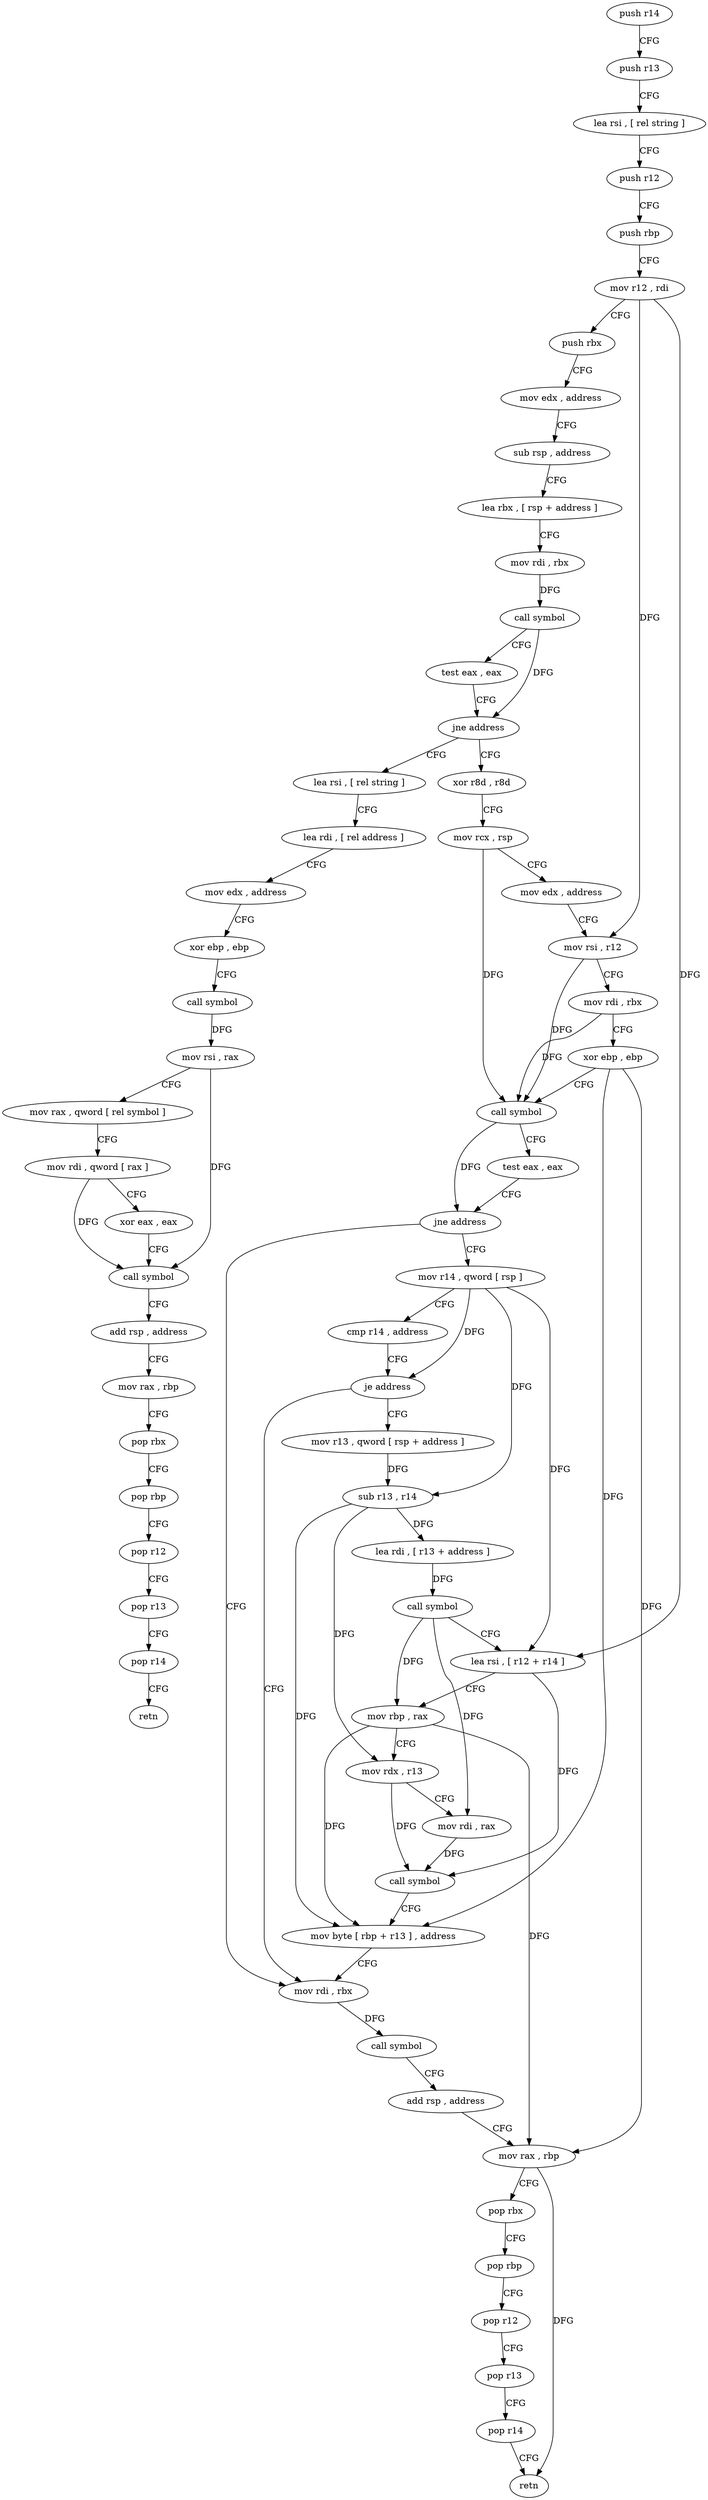 digraph "func" {
"81216" [label = "push r14" ]
"81218" [label = "push r13" ]
"81220" [label = "lea rsi , [ rel string ]" ]
"81227" [label = "push r12" ]
"81229" [label = "push rbp" ]
"81230" [label = "mov r12 , rdi" ]
"81233" [label = "push rbx" ]
"81234" [label = "mov edx , address" ]
"81239" [label = "sub rsp , address" ]
"81243" [label = "lea rbx , [ rsp + address ]" ]
"81248" [label = "mov rdi , rbx" ]
"81251" [label = "call symbol" ]
"81256" [label = "test eax , eax" ]
"81258" [label = "jne address" ]
"81368" [label = "lea rsi , [ rel string ]" ]
"81260" [label = "xor r8d , r8d" ]
"81375" [label = "lea rdi , [ rel address ]" ]
"81382" [label = "mov edx , address" ]
"81387" [label = "xor ebp , ebp" ]
"81389" [label = "call symbol" ]
"81394" [label = "mov rsi , rax" ]
"81397" [label = "mov rax , qword [ rel symbol ]" ]
"81404" [label = "mov rdi , qword [ rax ]" ]
"81407" [label = "xor eax , eax" ]
"81409" [label = "call symbol" ]
"81414" [label = "add rsp , address" ]
"81418" [label = "mov rax , rbp" ]
"81421" [label = "pop rbx" ]
"81422" [label = "pop rbp" ]
"81423" [label = "pop r12" ]
"81425" [label = "pop r13" ]
"81427" [label = "pop r14" ]
"81429" [label = "retn" ]
"81263" [label = "mov rcx , rsp" ]
"81266" [label = "mov edx , address" ]
"81271" [label = "mov rsi , r12" ]
"81274" [label = "mov rdi , rbx" ]
"81277" [label = "xor ebp , ebp" ]
"81279" [label = "call symbol" ]
"81284" [label = "test eax , eax" ]
"81286" [label = "jne address" ]
"81339" [label = "mov rdi , rbx" ]
"81288" [label = "mov r14 , qword [ rsp ]" ]
"81342" [label = "call symbol" ]
"81347" [label = "add rsp , address" ]
"81351" [label = "mov rax , rbp" ]
"81354" [label = "pop rbx" ]
"81355" [label = "pop rbp" ]
"81356" [label = "pop r12" ]
"81358" [label = "pop r13" ]
"81360" [label = "pop r14" ]
"81362" [label = "retn" ]
"81292" [label = "cmp r14 , address" ]
"81296" [label = "je address" ]
"81298" [label = "mov r13 , qword [ rsp + address ]" ]
"81303" [label = "sub r13 , r14" ]
"81306" [label = "lea rdi , [ r13 + address ]" ]
"81310" [label = "call symbol" ]
"81315" [label = "lea rsi , [ r12 + r14 ]" ]
"81319" [label = "mov rbp , rax" ]
"81322" [label = "mov rdx , r13" ]
"81325" [label = "mov rdi , rax" ]
"81328" [label = "call symbol" ]
"81333" [label = "mov byte [ rbp + r13 ] , address" ]
"81216" -> "81218" [ label = "CFG" ]
"81218" -> "81220" [ label = "CFG" ]
"81220" -> "81227" [ label = "CFG" ]
"81227" -> "81229" [ label = "CFG" ]
"81229" -> "81230" [ label = "CFG" ]
"81230" -> "81233" [ label = "CFG" ]
"81230" -> "81271" [ label = "DFG" ]
"81230" -> "81315" [ label = "DFG" ]
"81233" -> "81234" [ label = "CFG" ]
"81234" -> "81239" [ label = "CFG" ]
"81239" -> "81243" [ label = "CFG" ]
"81243" -> "81248" [ label = "CFG" ]
"81248" -> "81251" [ label = "DFG" ]
"81251" -> "81256" [ label = "CFG" ]
"81251" -> "81258" [ label = "DFG" ]
"81256" -> "81258" [ label = "CFG" ]
"81258" -> "81368" [ label = "CFG" ]
"81258" -> "81260" [ label = "CFG" ]
"81368" -> "81375" [ label = "CFG" ]
"81260" -> "81263" [ label = "CFG" ]
"81375" -> "81382" [ label = "CFG" ]
"81382" -> "81387" [ label = "CFG" ]
"81387" -> "81389" [ label = "CFG" ]
"81389" -> "81394" [ label = "DFG" ]
"81394" -> "81397" [ label = "CFG" ]
"81394" -> "81409" [ label = "DFG" ]
"81397" -> "81404" [ label = "CFG" ]
"81404" -> "81407" [ label = "CFG" ]
"81404" -> "81409" [ label = "DFG" ]
"81407" -> "81409" [ label = "CFG" ]
"81409" -> "81414" [ label = "CFG" ]
"81414" -> "81418" [ label = "CFG" ]
"81418" -> "81421" [ label = "CFG" ]
"81421" -> "81422" [ label = "CFG" ]
"81422" -> "81423" [ label = "CFG" ]
"81423" -> "81425" [ label = "CFG" ]
"81425" -> "81427" [ label = "CFG" ]
"81427" -> "81429" [ label = "CFG" ]
"81263" -> "81266" [ label = "CFG" ]
"81263" -> "81279" [ label = "DFG" ]
"81266" -> "81271" [ label = "CFG" ]
"81271" -> "81274" [ label = "CFG" ]
"81271" -> "81279" [ label = "DFG" ]
"81274" -> "81277" [ label = "CFG" ]
"81274" -> "81279" [ label = "DFG" ]
"81277" -> "81279" [ label = "CFG" ]
"81277" -> "81351" [ label = "DFG" ]
"81277" -> "81333" [ label = "DFG" ]
"81279" -> "81284" [ label = "CFG" ]
"81279" -> "81286" [ label = "DFG" ]
"81284" -> "81286" [ label = "CFG" ]
"81286" -> "81339" [ label = "CFG" ]
"81286" -> "81288" [ label = "CFG" ]
"81339" -> "81342" [ label = "DFG" ]
"81288" -> "81292" [ label = "CFG" ]
"81288" -> "81296" [ label = "DFG" ]
"81288" -> "81303" [ label = "DFG" ]
"81288" -> "81315" [ label = "DFG" ]
"81342" -> "81347" [ label = "CFG" ]
"81347" -> "81351" [ label = "CFG" ]
"81351" -> "81354" [ label = "CFG" ]
"81351" -> "81362" [ label = "DFG" ]
"81354" -> "81355" [ label = "CFG" ]
"81355" -> "81356" [ label = "CFG" ]
"81356" -> "81358" [ label = "CFG" ]
"81358" -> "81360" [ label = "CFG" ]
"81360" -> "81362" [ label = "CFG" ]
"81292" -> "81296" [ label = "CFG" ]
"81296" -> "81339" [ label = "CFG" ]
"81296" -> "81298" [ label = "CFG" ]
"81298" -> "81303" [ label = "DFG" ]
"81303" -> "81306" [ label = "DFG" ]
"81303" -> "81322" [ label = "DFG" ]
"81303" -> "81333" [ label = "DFG" ]
"81306" -> "81310" [ label = "DFG" ]
"81310" -> "81315" [ label = "CFG" ]
"81310" -> "81319" [ label = "DFG" ]
"81310" -> "81325" [ label = "DFG" ]
"81315" -> "81319" [ label = "CFG" ]
"81315" -> "81328" [ label = "DFG" ]
"81319" -> "81322" [ label = "CFG" ]
"81319" -> "81351" [ label = "DFG" ]
"81319" -> "81333" [ label = "DFG" ]
"81322" -> "81325" [ label = "CFG" ]
"81322" -> "81328" [ label = "DFG" ]
"81325" -> "81328" [ label = "DFG" ]
"81328" -> "81333" [ label = "CFG" ]
"81333" -> "81339" [ label = "CFG" ]
}
